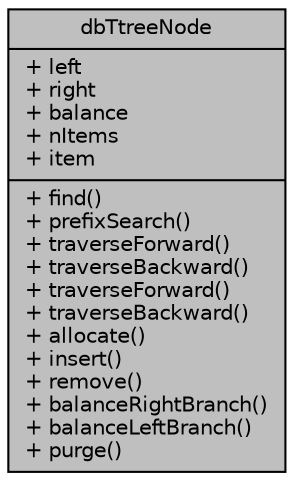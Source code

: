 digraph "dbTtreeNode"
{
 // INTERACTIVE_SVG=YES
 // LATEX_PDF_SIZE
  edge [fontname="Helvetica",fontsize="10",labelfontname="Helvetica",labelfontsize="10"];
  node [fontname="Helvetica",fontsize="10",shape=record];
  Node1 [label="{dbTtreeNode\n|+ left\l+ right\l+ balance\l+ nItems\l+ item\l|+ find()\l+ prefixSearch()\l+ traverseForward()\l+ traverseBackward()\l+ traverseForward()\l+ traverseBackward()\l+ allocate()\l+ insert()\l+ remove()\l+ balanceRightBranch()\l+ balanceLeftBranch()\l+ purge()\l}",height=0.2,width=0.4,color="black", fillcolor="grey75", style="filled", fontcolor="black",tooltip=" "];
}
